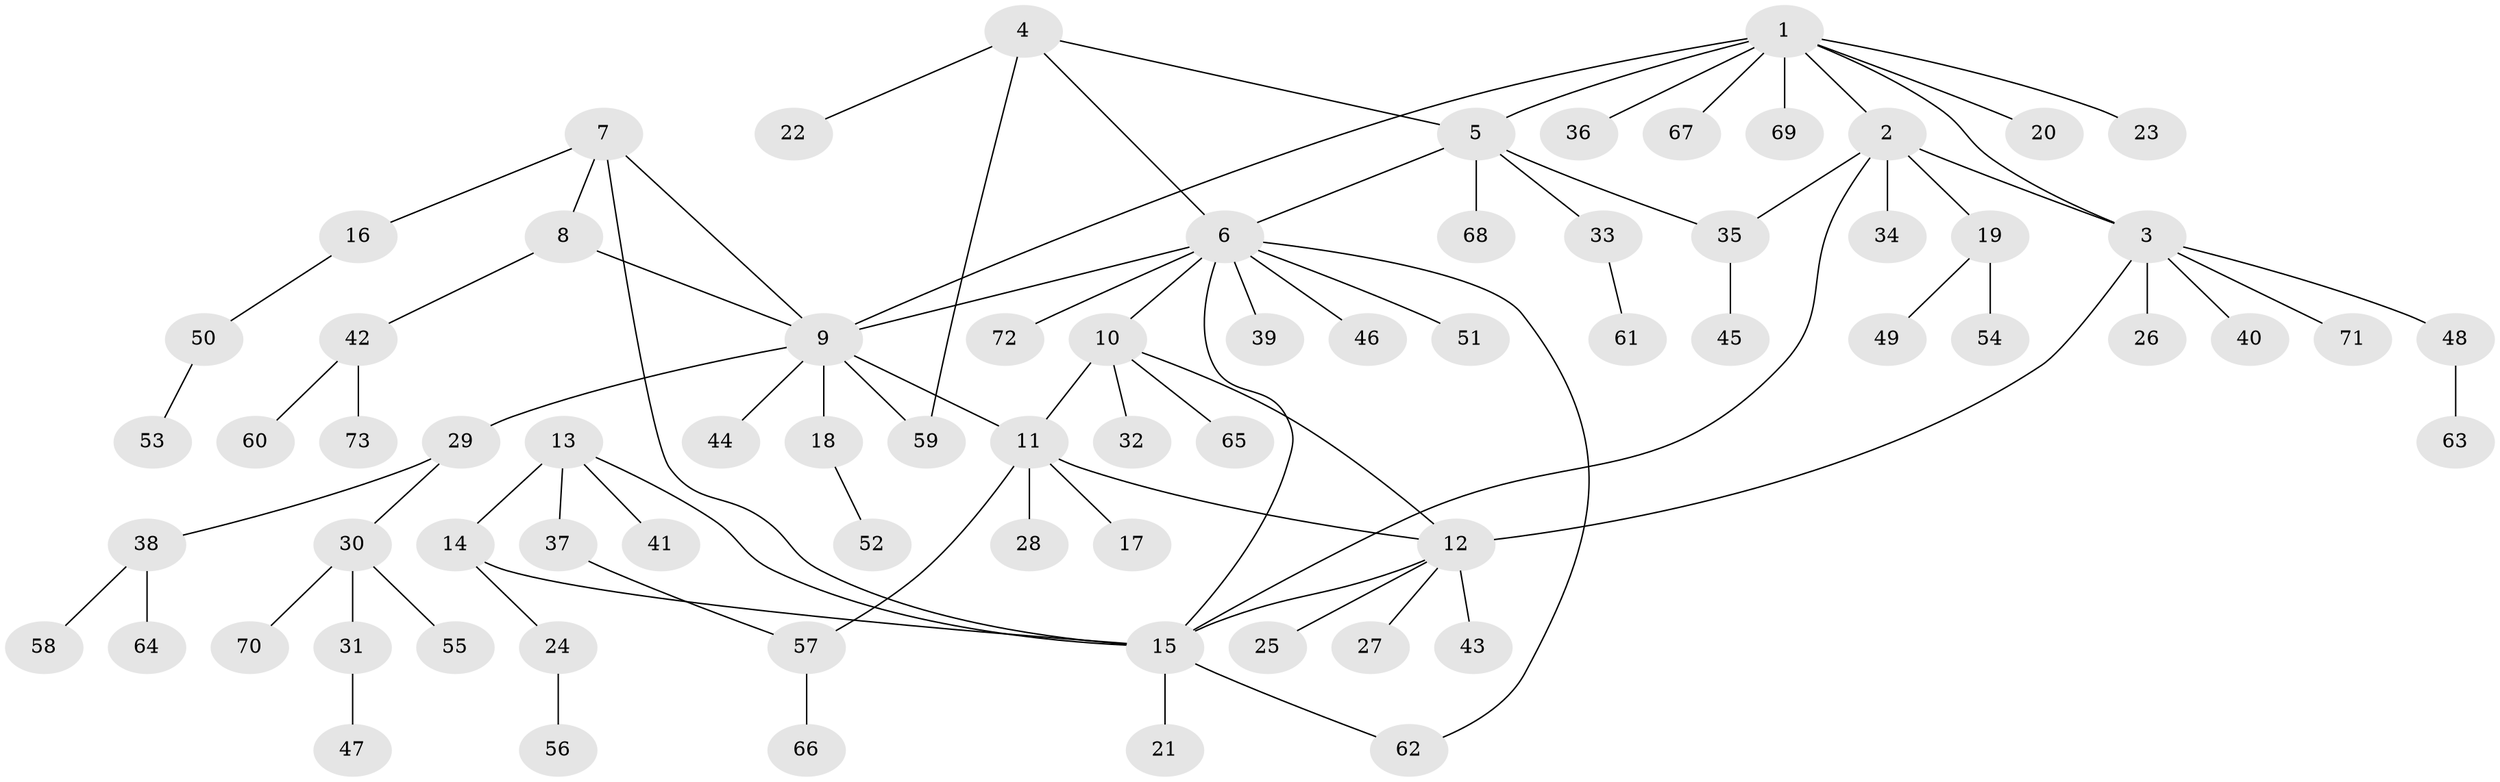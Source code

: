 // Generated by graph-tools (version 1.1) at 2025/37/03/09/25 02:37:43]
// undirected, 73 vertices, 87 edges
graph export_dot {
graph [start="1"]
  node [color=gray90,style=filled];
  1;
  2;
  3;
  4;
  5;
  6;
  7;
  8;
  9;
  10;
  11;
  12;
  13;
  14;
  15;
  16;
  17;
  18;
  19;
  20;
  21;
  22;
  23;
  24;
  25;
  26;
  27;
  28;
  29;
  30;
  31;
  32;
  33;
  34;
  35;
  36;
  37;
  38;
  39;
  40;
  41;
  42;
  43;
  44;
  45;
  46;
  47;
  48;
  49;
  50;
  51;
  52;
  53;
  54;
  55;
  56;
  57;
  58;
  59;
  60;
  61;
  62;
  63;
  64;
  65;
  66;
  67;
  68;
  69;
  70;
  71;
  72;
  73;
  1 -- 2;
  1 -- 3;
  1 -- 5;
  1 -- 9;
  1 -- 20;
  1 -- 23;
  1 -- 36;
  1 -- 67;
  1 -- 69;
  2 -- 3;
  2 -- 15;
  2 -- 19;
  2 -- 34;
  2 -- 35;
  3 -- 12;
  3 -- 26;
  3 -- 40;
  3 -- 48;
  3 -- 71;
  4 -- 5;
  4 -- 6;
  4 -- 22;
  4 -- 59;
  5 -- 6;
  5 -- 33;
  5 -- 35;
  5 -- 68;
  6 -- 9;
  6 -- 10;
  6 -- 15;
  6 -- 39;
  6 -- 46;
  6 -- 51;
  6 -- 62;
  6 -- 72;
  7 -- 8;
  7 -- 9;
  7 -- 15;
  7 -- 16;
  8 -- 9;
  8 -- 42;
  9 -- 11;
  9 -- 18;
  9 -- 29;
  9 -- 44;
  9 -- 59;
  10 -- 11;
  10 -- 12;
  10 -- 32;
  10 -- 65;
  11 -- 12;
  11 -- 17;
  11 -- 28;
  11 -- 57;
  12 -- 15;
  12 -- 25;
  12 -- 27;
  12 -- 43;
  13 -- 14;
  13 -- 15;
  13 -- 37;
  13 -- 41;
  14 -- 15;
  14 -- 24;
  15 -- 21;
  15 -- 62;
  16 -- 50;
  18 -- 52;
  19 -- 49;
  19 -- 54;
  24 -- 56;
  29 -- 30;
  29 -- 38;
  30 -- 31;
  30 -- 55;
  30 -- 70;
  31 -- 47;
  33 -- 61;
  35 -- 45;
  37 -- 57;
  38 -- 58;
  38 -- 64;
  42 -- 60;
  42 -- 73;
  48 -- 63;
  50 -- 53;
  57 -- 66;
}
